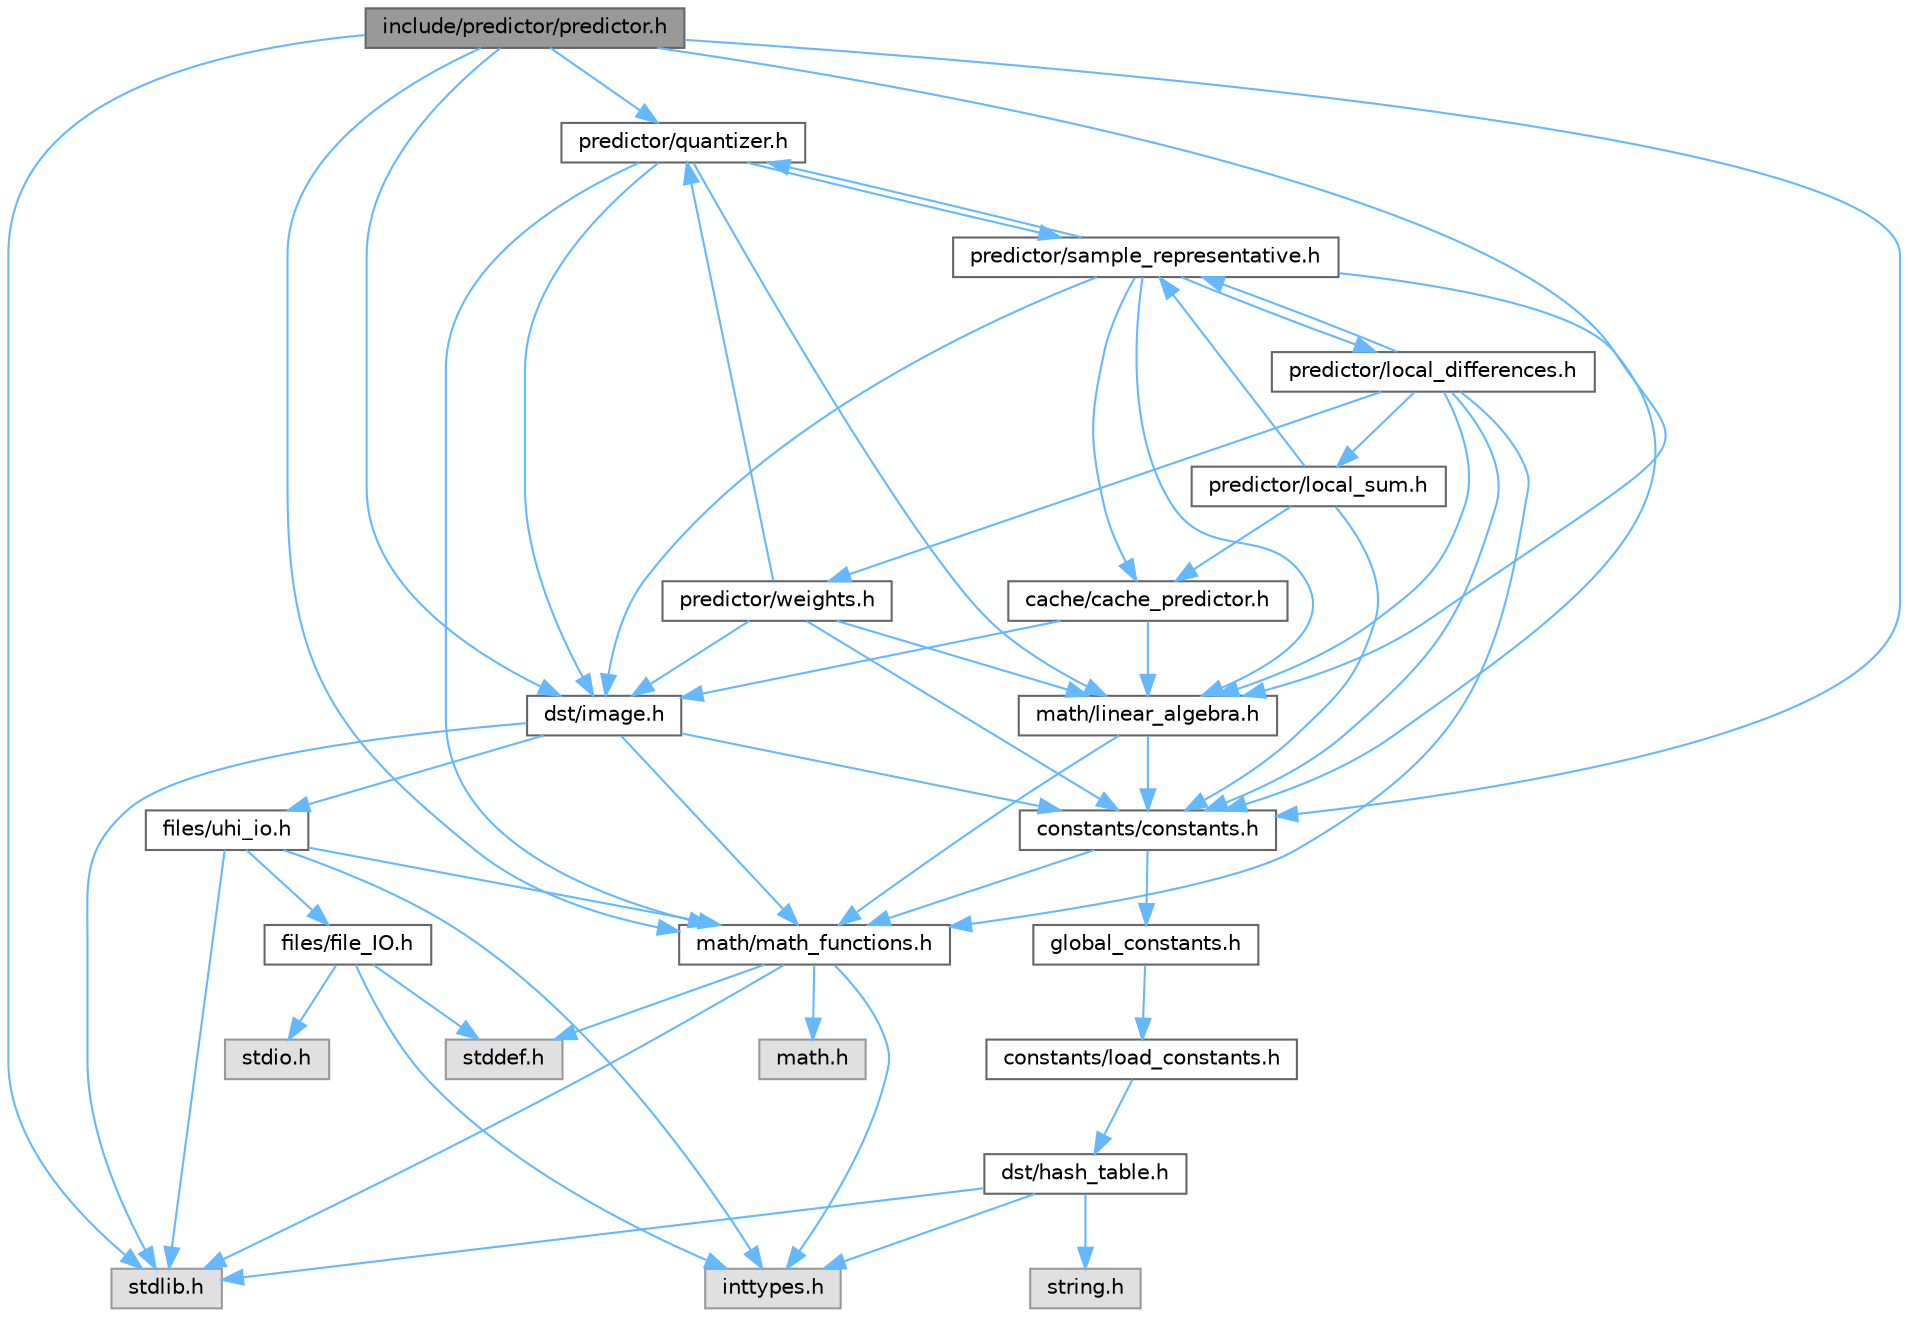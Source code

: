 digraph "include/predictor/predictor.h"
{
 // LATEX_PDF_SIZE
  bgcolor="transparent";
  edge [fontname=Helvetica,fontsize=10,labelfontname=Helvetica,labelfontsize=10];
  node [fontname=Helvetica,fontsize=10,shape=box,height=0.2,width=0.4];
  Node1 [id="Node000001",label="include/predictor/predictor.h",height=0.2,width=0.4,color="gray40", fillcolor="grey60", style="filled", fontcolor="black",tooltip=" "];
  Node1 -> Node2 [id="edge111_Node000001_Node000002",color="steelblue1",style="solid",tooltip=" "];
  Node2 [id="Node000002",label="stdlib.h",height=0.2,width=0.4,color="grey60", fillcolor="#E0E0E0", style="filled",tooltip=" "];
  Node1 -> Node3 [id="edge112_Node000001_Node000003",color="steelblue1",style="solid",tooltip=" "];
  Node3 [id="Node000003",label="constants/constants.h",height=0.2,width=0.4,color="grey40", fillcolor="white", style="filled",URL="$d9/db6/a00146.html",tooltip=" "];
  Node3 -> Node4 [id="edge113_Node000003_Node000004",color="steelblue1",style="solid",tooltip=" "];
  Node4 [id="Node000004",label="math/math_functions.h",height=0.2,width=0.4,color="grey40", fillcolor="white", style="filled",URL="$d7/d9a/a00152.html",tooltip=" "];
  Node4 -> Node2 [id="edge114_Node000004_Node000002",color="steelblue1",style="solid",tooltip=" "];
  Node4 -> Node5 [id="edge115_Node000004_Node000005",color="steelblue1",style="solid",tooltip=" "];
  Node5 [id="Node000005",label="math.h",height=0.2,width=0.4,color="grey60", fillcolor="#E0E0E0", style="filled",tooltip=" "];
  Node4 -> Node6 [id="edge116_Node000004_Node000006",color="steelblue1",style="solid",tooltip=" "];
  Node6 [id="Node000006",label="inttypes.h",height=0.2,width=0.4,color="grey60", fillcolor="#E0E0E0", style="filled",tooltip=" "];
  Node4 -> Node7 [id="edge117_Node000004_Node000007",color="steelblue1",style="solid",tooltip=" "];
  Node7 [id="Node000007",label="stddef.h",height=0.2,width=0.4,color="grey60", fillcolor="#E0E0E0", style="filled",tooltip=" "];
  Node3 -> Node8 [id="edge118_Node000003_Node000008",color="steelblue1",style="solid",tooltip=" "];
  Node8 [id="Node000008",label="global_constants.h",height=0.2,width=0.4,color="grey40", fillcolor="white", style="filled",URL="$d2/df5/a00137.html",tooltip=" "];
  Node8 -> Node9 [id="edge119_Node000008_Node000009",color="steelblue1",style="solid",tooltip=" "];
  Node9 [id="Node000009",label="constants/load_constants.h",height=0.2,width=0.4,color="grey40", fillcolor="white", style="filled",URL="$d7/dce/a00143.html",tooltip=" "];
  Node9 -> Node10 [id="edge120_Node000009_Node000010",color="steelblue1",style="solid",tooltip=" "];
  Node10 [id="Node000010",label="dst/hash_table.h",height=0.2,width=0.4,color="grey40", fillcolor="white", style="filled",URL="$df/d6a/a00119.html",tooltip=" "];
  Node10 -> Node2 [id="edge121_Node000010_Node000002",color="steelblue1",style="solid",tooltip=" "];
  Node10 -> Node6 [id="edge122_Node000010_Node000006",color="steelblue1",style="solid",tooltip=" "];
  Node10 -> Node11 [id="edge123_Node000010_Node000011",color="steelblue1",style="solid",tooltip=" "];
  Node11 [id="Node000011",label="string.h",height=0.2,width=0.4,color="grey60", fillcolor="#E0E0E0", style="filled",tooltip=" "];
  Node1 -> Node4 [id="edge124_Node000001_Node000004",color="steelblue1",style="solid",tooltip=" "];
  Node1 -> Node12 [id="edge125_Node000001_Node000012",color="steelblue1",style="solid",tooltip=" "];
  Node12 [id="Node000012",label="math/linear_algebra.h",height=0.2,width=0.4,color="grey40", fillcolor="white", style="filled",URL="$da/d1e/a00149.html",tooltip=" "];
  Node12 -> Node3 [id="edge126_Node000012_Node000003",color="steelblue1",style="solid",tooltip=" "];
  Node12 -> Node4 [id="edge127_Node000012_Node000004",color="steelblue1",style="solid",tooltip=" "];
  Node1 -> Node13 [id="edge128_Node000001_Node000013",color="steelblue1",style="solid",tooltip=" "];
  Node13 [id="Node000013",label="dst/image.h",height=0.2,width=0.4,color="grey40", fillcolor="white", style="filled",URL="$d3/d00/a00113.html",tooltip=" "];
  Node13 -> Node4 [id="edge129_Node000013_Node000004",color="steelblue1",style="solid",tooltip=" "];
  Node13 -> Node3 [id="edge130_Node000013_Node000003",color="steelblue1",style="solid",tooltip=" "];
  Node13 -> Node2 [id="edge131_Node000013_Node000002",color="steelblue1",style="solid",tooltip=" "];
  Node13 -> Node14 [id="edge132_Node000013_Node000014",color="steelblue1",style="solid",tooltip=" "];
  Node14 [id="Node000014",label="files/uhi_io.h",height=0.2,width=0.4,color="grey40", fillcolor="white", style="filled",URL="$d1/d88/a00128.html",tooltip=" "];
  Node14 -> Node6 [id="edge133_Node000014_Node000006",color="steelblue1",style="solid",tooltip=" "];
  Node14 -> Node2 [id="edge134_Node000014_Node000002",color="steelblue1",style="solid",tooltip=" "];
  Node14 -> Node15 [id="edge135_Node000014_Node000015",color="steelblue1",style="solid",tooltip=" "];
  Node15 [id="Node000015",label="files/file_IO.h",height=0.2,width=0.4,color="grey40", fillcolor="white", style="filled",URL="$df/dc8/a00122.html",tooltip=" "];
  Node15 -> Node6 [id="edge136_Node000015_Node000006",color="steelblue1",style="solid",tooltip=" "];
  Node15 -> Node7 [id="edge137_Node000015_Node000007",color="steelblue1",style="solid",tooltip=" "];
  Node15 -> Node16 [id="edge138_Node000015_Node000016",color="steelblue1",style="solid",tooltip=" "];
  Node16 [id="Node000016",label="stdio.h",height=0.2,width=0.4,color="grey60", fillcolor="#E0E0E0", style="filled",tooltip=" "];
  Node14 -> Node4 [id="edge139_Node000014_Node000004",color="steelblue1",style="solid",tooltip=" "];
  Node1 -> Node17 [id="edge140_Node000001_Node000017",color="steelblue1",style="solid",tooltip=" "];
  Node17 [id="Node000017",label="predictor/quantizer.h",height=0.2,width=0.4,color="grey40", fillcolor="white", style="filled",URL="$d1/d44/a00098.html",tooltip=" "];
  Node17 -> Node13 [id="edge141_Node000017_Node000013",color="steelblue1",style="solid",tooltip=" "];
  Node17 -> Node4 [id="edge142_Node000017_Node000004",color="steelblue1",style="solid",tooltip=" "];
  Node17 -> Node12 [id="edge143_Node000017_Node000012",color="steelblue1",style="solid",tooltip=" "];
  Node17 -> Node18 [id="edge144_Node000017_Node000018",color="steelblue1",style="solid",tooltip=" "];
  Node18 [id="Node000018",label="predictor/sample_representative.h",height=0.2,width=0.4,color="grey40", fillcolor="white", style="filled",URL="$d1/dc1/a00092.html",tooltip=" "];
  Node18 -> Node13 [id="edge145_Node000018_Node000013",color="steelblue1",style="solid",tooltip=" "];
  Node18 -> Node3 [id="edge146_Node000018_Node000003",color="steelblue1",style="solid",tooltip=" "];
  Node18 -> Node19 [id="edge147_Node000018_Node000019",color="steelblue1",style="solid",tooltip=" "];
  Node19 [id="Node000019",label="cache/cache_predictor.h",height=0.2,width=0.4,color="grey40", fillcolor="white", style="filled",URL="$db/db6/a00074.html",tooltip="Deprecated, Used as a buffer for debugging and temporary storage."];
  Node19 -> Node12 [id="edge148_Node000019_Node000012",color="steelblue1",style="solid",tooltip=" "];
  Node19 -> Node13 [id="edge149_Node000019_Node000013",color="steelblue1",style="solid",tooltip=" "];
  Node18 -> Node12 [id="edge150_Node000018_Node000012",color="steelblue1",style="solid",tooltip=" "];
  Node18 -> Node20 [id="edge151_Node000018_Node000020",color="steelblue1",style="solid",tooltip=" "];
  Node20 [id="Node000020",label="predictor/local_differences.h",height=0.2,width=0.4,color="grey40", fillcolor="white", style="filled",URL="$d4/d3a/a00101.html",tooltip=" "];
  Node20 -> Node3 [id="edge152_Node000020_Node000003",color="steelblue1",style="solid",tooltip=" "];
  Node20 -> Node12 [id="edge153_Node000020_Node000012",color="steelblue1",style="solid",tooltip=" "];
  Node20 -> Node4 [id="edge154_Node000020_Node000004",color="steelblue1",style="solid",tooltip=" "];
  Node20 -> Node21 [id="edge155_Node000020_Node000021",color="steelblue1",style="solid",tooltip=" "];
  Node21 [id="Node000021",label="predictor/local_sum.h",height=0.2,width=0.4,color="grey40", fillcolor="white", style="filled",URL="$df/d98/a00107.html",tooltip=" "];
  Node21 -> Node3 [id="edge156_Node000021_Node000003",color="steelblue1",style="solid",tooltip=" "];
  Node21 -> Node18 [id="edge157_Node000021_Node000018",color="steelblue1",style="solid",tooltip=" "];
  Node21 -> Node19 [id="edge158_Node000021_Node000019",color="steelblue1",style="solid",tooltip=" "];
  Node20 -> Node18 [id="edge159_Node000020_Node000018",color="steelblue1",style="solid",tooltip=" "];
  Node20 -> Node22 [id="edge160_Node000020_Node000022",color="steelblue1",style="solid",tooltip=" "];
  Node22 [id="Node000022",label="predictor/weights.h",height=0.2,width=0.4,color="grey40", fillcolor="white", style="filled",URL="$d9/d77/a00095.html",tooltip=" "];
  Node22 -> Node3 [id="edge161_Node000022_Node000003",color="steelblue1",style="solid",tooltip=" "];
  Node22 -> Node13 [id="edge162_Node000022_Node000013",color="steelblue1",style="solid",tooltip=" "];
  Node22 -> Node12 [id="edge163_Node000022_Node000012",color="steelblue1",style="solid",tooltip=" "];
  Node22 -> Node17 [id="edge164_Node000022_Node000017",color="steelblue1",style="solid",tooltip=" "];
  Node18 -> Node17 [id="edge165_Node000018_Node000017",color="steelblue1",style="solid",tooltip=" "];
}
